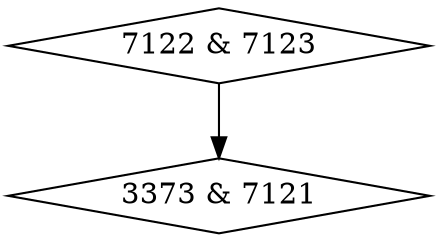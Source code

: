 digraph {
0 [label = "3373 & 7121", shape = diamond];
1 [label = "7122 & 7123", shape = diamond];
1->0;
}

